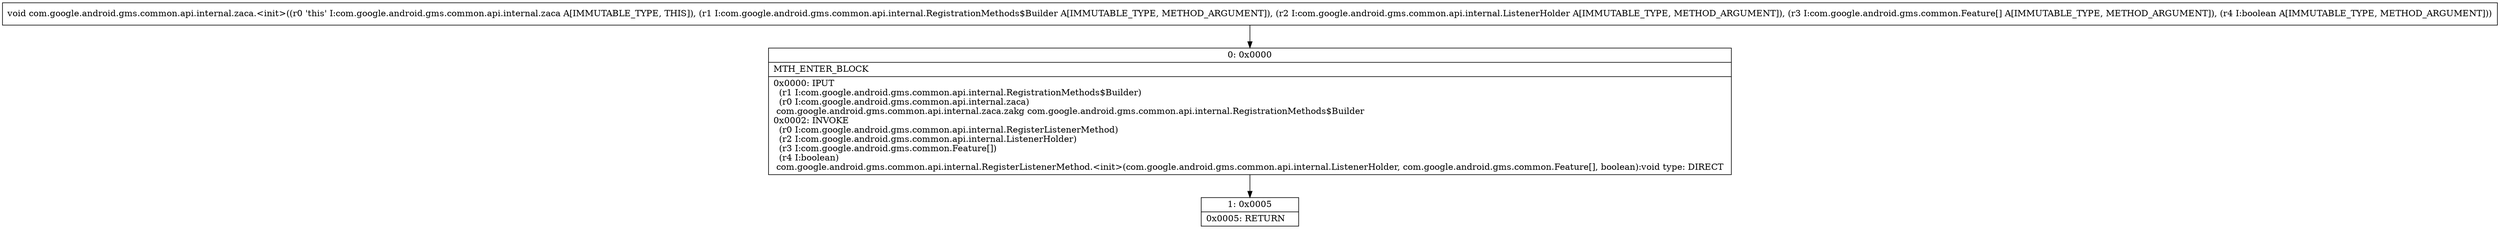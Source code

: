 digraph "CFG forcom.google.android.gms.common.api.internal.zaca.\<init\>(Lcom\/google\/android\/gms\/common\/api\/internal\/RegistrationMethods$Builder;Lcom\/google\/android\/gms\/common\/api\/internal\/ListenerHolder;[Lcom\/google\/android\/gms\/common\/Feature;Z)V" {
Node_0 [shape=record,label="{0\:\ 0x0000|MTH_ENTER_BLOCK\l|0x0000: IPUT  \l  (r1 I:com.google.android.gms.common.api.internal.RegistrationMethods$Builder)\l  (r0 I:com.google.android.gms.common.api.internal.zaca)\l com.google.android.gms.common.api.internal.zaca.zakg com.google.android.gms.common.api.internal.RegistrationMethods$Builder \l0x0002: INVOKE  \l  (r0 I:com.google.android.gms.common.api.internal.RegisterListenerMethod)\l  (r2 I:com.google.android.gms.common.api.internal.ListenerHolder)\l  (r3 I:com.google.android.gms.common.Feature[])\l  (r4 I:boolean)\l com.google.android.gms.common.api.internal.RegisterListenerMethod.\<init\>(com.google.android.gms.common.api.internal.ListenerHolder, com.google.android.gms.common.Feature[], boolean):void type: DIRECT \l}"];
Node_1 [shape=record,label="{1\:\ 0x0005|0x0005: RETURN   \l}"];
MethodNode[shape=record,label="{void com.google.android.gms.common.api.internal.zaca.\<init\>((r0 'this' I:com.google.android.gms.common.api.internal.zaca A[IMMUTABLE_TYPE, THIS]), (r1 I:com.google.android.gms.common.api.internal.RegistrationMethods$Builder A[IMMUTABLE_TYPE, METHOD_ARGUMENT]), (r2 I:com.google.android.gms.common.api.internal.ListenerHolder A[IMMUTABLE_TYPE, METHOD_ARGUMENT]), (r3 I:com.google.android.gms.common.Feature[] A[IMMUTABLE_TYPE, METHOD_ARGUMENT]), (r4 I:boolean A[IMMUTABLE_TYPE, METHOD_ARGUMENT])) }"];
MethodNode -> Node_0;
Node_0 -> Node_1;
}

